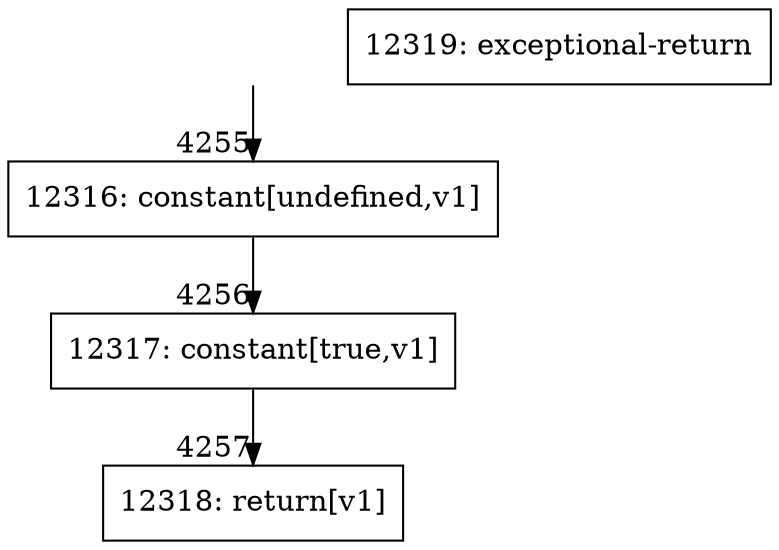 digraph {
rankdir="TD"
BB_entry277[shape=none,label=""];
BB_entry277 -> BB4255 [tailport=s, headport=n, headlabel="    4255"]
BB4255 [shape=record label="{12316: constant[undefined,v1]}" ] 
BB4255 -> BB4256 [tailport=s, headport=n, headlabel="      4256"]
BB4256 [shape=record label="{12317: constant[true,v1]}" ] 
BB4256 -> BB4257 [tailport=s, headport=n, headlabel="      4257"]
BB4257 [shape=record label="{12318: return[v1]}" ] 
BB4258 [shape=record label="{12319: exceptional-return}" ] 
}
